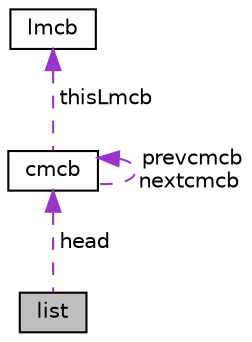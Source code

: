 digraph "list"
{
  edge [fontname="Helvetica",fontsize="10",labelfontname="Helvetica",labelfontsize="10"];
  node [fontname="Helvetica",fontsize="10",shape=record];
  Node1 [label="list",height=0.2,width=0.4,color="black", fillcolor="grey75", style="filled", fontcolor="black"];
  Node2 -> Node1 [dir="back",color="darkorchid3",fontsize="10",style="dashed",label=" head" ,fontname="Helvetica"];
  Node2 [label="cmcb",height=0.2,width=0.4,color="black", fillcolor="white", style="filled",URL="$structcmcb.html"];
  Node3 -> Node2 [dir="back",color="darkorchid3",fontsize="10",style="dashed",label=" thisLmcb" ,fontname="Helvetica"];
  Node3 [label="lmcb",height=0.2,width=0.4,color="black", fillcolor="white", style="filled",URL="$structlmcb.html"];
  Node2 -> Node2 [dir="back",color="darkorchid3",fontsize="10",style="dashed",label=" prevcmcb\nnextcmcb" ,fontname="Helvetica"];
}
